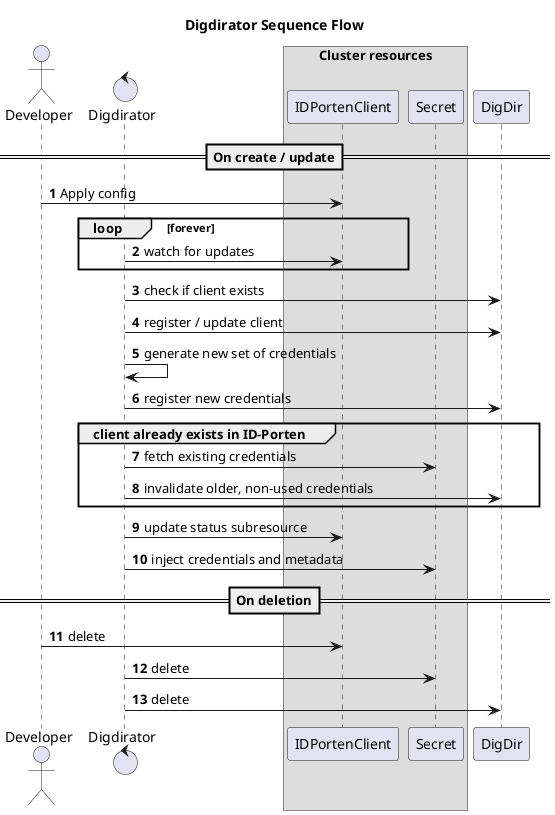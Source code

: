@startuml component
title Digdirator Sequence Flow
skinparam maxMessageSize 300
autonumber

actor developer as "Developer"
control digdirator as "Digdirator"

box "Cluster resources"
participant IDPortenClient
participant Secret
end box

participant digdir as "DigDir"

==On create / update==
developer -> IDPortenClient: Apply config

loop forever
	digdirator -> IDPortenClient: watch for updates
end

digdirator -> digdir: check if client exists
digdirator -> digdir: register / update client
digdirator -> digdirator: generate new set of credentials
digdirator -> digdir: register new credentials

group client already exists in ID-Porten
    digdirator -> Secret: fetch existing credentials
    digdirator -> digdir: invalidate older, non-used credentials
end

digdirator -> IDPortenClient: update status subresource
digdirator -> Secret: inject credentials and metadata

==On deletion==
    developer -> IDPortenClient: delete
    digdirator -> Secret: delete
    digdirator -> digdir: delete

@enduml
